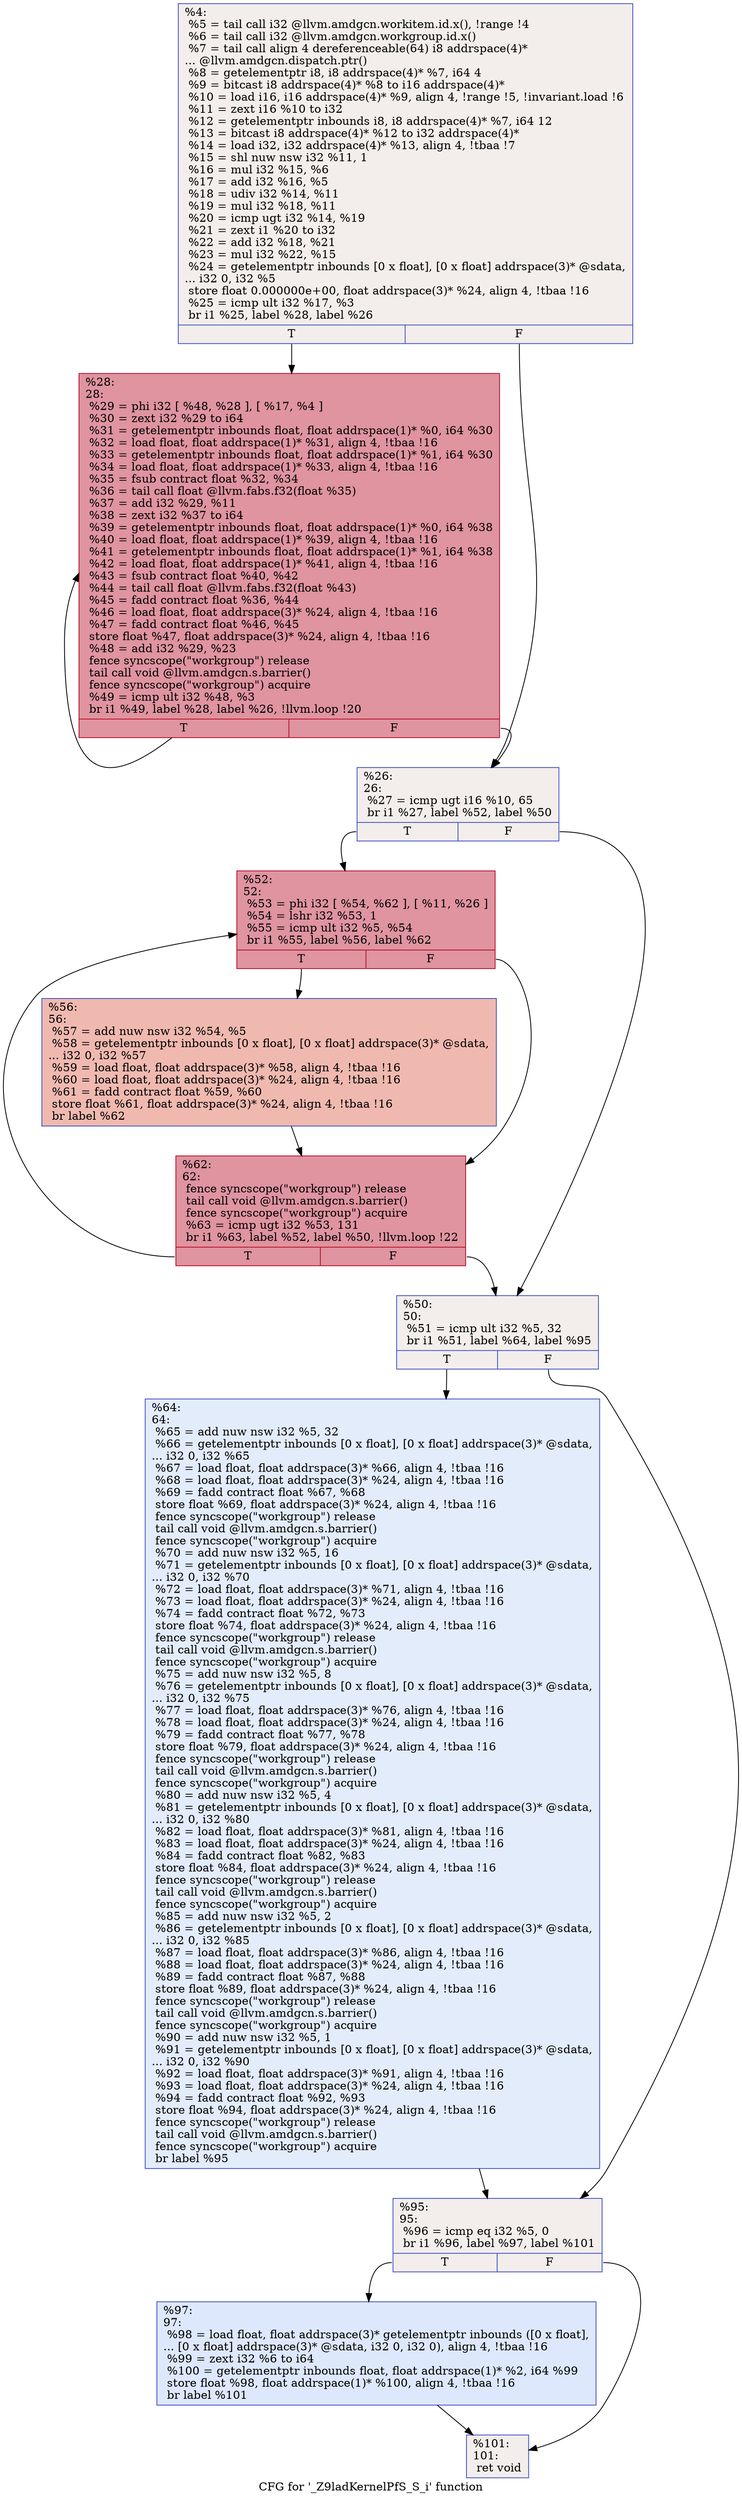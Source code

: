 digraph "CFG for '_Z9ladKernelPfS_S_i' function" {
	label="CFG for '_Z9ladKernelPfS_S_i' function";

	Node0x64c02c0 [shape=record,color="#3d50c3ff", style=filled, fillcolor="#e3d9d370",label="{%4:\l  %5 = tail call i32 @llvm.amdgcn.workitem.id.x(), !range !4\l  %6 = tail call i32 @llvm.amdgcn.workgroup.id.x()\l  %7 = tail call align 4 dereferenceable(64) i8 addrspace(4)*\l... @llvm.amdgcn.dispatch.ptr()\l  %8 = getelementptr i8, i8 addrspace(4)* %7, i64 4\l  %9 = bitcast i8 addrspace(4)* %8 to i16 addrspace(4)*\l  %10 = load i16, i16 addrspace(4)* %9, align 4, !range !5, !invariant.load !6\l  %11 = zext i16 %10 to i32\l  %12 = getelementptr inbounds i8, i8 addrspace(4)* %7, i64 12\l  %13 = bitcast i8 addrspace(4)* %12 to i32 addrspace(4)*\l  %14 = load i32, i32 addrspace(4)* %13, align 4, !tbaa !7\l  %15 = shl nuw nsw i32 %11, 1\l  %16 = mul i32 %15, %6\l  %17 = add i32 %16, %5\l  %18 = udiv i32 %14, %11\l  %19 = mul i32 %18, %11\l  %20 = icmp ugt i32 %14, %19\l  %21 = zext i1 %20 to i32\l  %22 = add i32 %18, %21\l  %23 = mul i32 %22, %15\l  %24 = getelementptr inbounds [0 x float], [0 x float] addrspace(3)* @sdata,\l... i32 0, i32 %5\l  store float 0.000000e+00, float addrspace(3)* %24, align 4, !tbaa !16\l  %25 = icmp ult i32 %17, %3\l  br i1 %25, label %28, label %26\l|{<s0>T|<s1>F}}"];
	Node0x64c02c0:s0 -> Node0x64c3650;
	Node0x64c02c0:s1 -> Node0x64c36e0;
	Node0x64c36e0 [shape=record,color="#3d50c3ff", style=filled, fillcolor="#e3d9d370",label="{%26:\l26:                                               \l  %27 = icmp ugt i16 %10, 65\l  br i1 %27, label %52, label %50\l|{<s0>T|<s1>F}}"];
	Node0x64c36e0:s0 -> Node0x64c38b0;
	Node0x64c36e0:s1 -> Node0x64c3900;
	Node0x64c3650 [shape=record,color="#b70d28ff", style=filled, fillcolor="#b70d2870",label="{%28:\l28:                                               \l  %29 = phi i32 [ %48, %28 ], [ %17, %4 ]\l  %30 = zext i32 %29 to i64\l  %31 = getelementptr inbounds float, float addrspace(1)* %0, i64 %30\l  %32 = load float, float addrspace(1)* %31, align 4, !tbaa !16\l  %33 = getelementptr inbounds float, float addrspace(1)* %1, i64 %30\l  %34 = load float, float addrspace(1)* %33, align 4, !tbaa !16\l  %35 = fsub contract float %32, %34\l  %36 = tail call float @llvm.fabs.f32(float %35)\l  %37 = add i32 %29, %11\l  %38 = zext i32 %37 to i64\l  %39 = getelementptr inbounds float, float addrspace(1)* %0, i64 %38\l  %40 = load float, float addrspace(1)* %39, align 4, !tbaa !16\l  %41 = getelementptr inbounds float, float addrspace(1)* %1, i64 %38\l  %42 = load float, float addrspace(1)* %41, align 4, !tbaa !16\l  %43 = fsub contract float %40, %42\l  %44 = tail call float @llvm.fabs.f32(float %43)\l  %45 = fadd contract float %36, %44\l  %46 = load float, float addrspace(3)* %24, align 4, !tbaa !16\l  %47 = fadd contract float %46, %45\l  store float %47, float addrspace(3)* %24, align 4, !tbaa !16\l  %48 = add i32 %29, %23\l  fence syncscope(\"workgroup\") release\l  tail call void @llvm.amdgcn.s.barrier()\l  fence syncscope(\"workgroup\") acquire\l  %49 = icmp ult i32 %48, %3\l  br i1 %49, label %28, label %26, !llvm.loop !20\l|{<s0>T|<s1>F}}"];
	Node0x64c3650:s0 -> Node0x64c3650;
	Node0x64c3650:s1 -> Node0x64c36e0;
	Node0x64c3900 [shape=record,color="#3d50c3ff", style=filled, fillcolor="#e3d9d370",label="{%50:\l50:                                               \l  %51 = icmp ult i32 %5, 32\l  br i1 %51, label %64, label %95\l|{<s0>T|<s1>F}}"];
	Node0x64c3900:s0 -> Node0x64c5470;
	Node0x64c3900:s1 -> Node0x64c54c0;
	Node0x64c38b0 [shape=record,color="#b70d28ff", style=filled, fillcolor="#b70d2870",label="{%52:\l52:                                               \l  %53 = phi i32 [ %54, %62 ], [ %11, %26 ]\l  %54 = lshr i32 %53, 1\l  %55 = icmp ult i32 %5, %54\l  br i1 %55, label %56, label %62\l|{<s0>T|<s1>F}}"];
	Node0x64c38b0:s0 -> Node0x64c5890;
	Node0x64c38b0:s1 -> Node0x64c5630;
	Node0x64c5890 [shape=record,color="#3d50c3ff", style=filled, fillcolor="#de614d70",label="{%56:\l56:                                               \l  %57 = add nuw nsw i32 %54, %5\l  %58 = getelementptr inbounds [0 x float], [0 x float] addrspace(3)* @sdata,\l... i32 0, i32 %57\l  %59 = load float, float addrspace(3)* %58, align 4, !tbaa !16\l  %60 = load float, float addrspace(3)* %24, align 4, !tbaa !16\l  %61 = fadd contract float %59, %60\l  store float %61, float addrspace(3)* %24, align 4, !tbaa !16\l  br label %62\l}"];
	Node0x64c5890 -> Node0x64c5630;
	Node0x64c5630 [shape=record,color="#b70d28ff", style=filled, fillcolor="#b70d2870",label="{%62:\l62:                                               \l  fence syncscope(\"workgroup\") release\l  tail call void @llvm.amdgcn.s.barrier()\l  fence syncscope(\"workgroup\") acquire\l  %63 = icmp ugt i32 %53, 131\l  br i1 %63, label %52, label %50, !llvm.loop !22\l|{<s0>T|<s1>F}}"];
	Node0x64c5630:s0 -> Node0x64c38b0;
	Node0x64c5630:s1 -> Node0x64c3900;
	Node0x64c5470 [shape=record,color="#3d50c3ff", style=filled, fillcolor="#bfd3f670",label="{%64:\l64:                                               \l  %65 = add nuw nsw i32 %5, 32\l  %66 = getelementptr inbounds [0 x float], [0 x float] addrspace(3)* @sdata,\l... i32 0, i32 %65\l  %67 = load float, float addrspace(3)* %66, align 4, !tbaa !16\l  %68 = load float, float addrspace(3)* %24, align 4, !tbaa !16\l  %69 = fadd contract float %67, %68\l  store float %69, float addrspace(3)* %24, align 4, !tbaa !16\l  fence syncscope(\"workgroup\") release\l  tail call void @llvm.amdgcn.s.barrier()\l  fence syncscope(\"workgroup\") acquire\l  %70 = add nuw nsw i32 %5, 16\l  %71 = getelementptr inbounds [0 x float], [0 x float] addrspace(3)* @sdata,\l... i32 0, i32 %70\l  %72 = load float, float addrspace(3)* %71, align 4, !tbaa !16\l  %73 = load float, float addrspace(3)* %24, align 4, !tbaa !16\l  %74 = fadd contract float %72, %73\l  store float %74, float addrspace(3)* %24, align 4, !tbaa !16\l  fence syncscope(\"workgroup\") release\l  tail call void @llvm.amdgcn.s.barrier()\l  fence syncscope(\"workgroup\") acquire\l  %75 = add nuw nsw i32 %5, 8\l  %76 = getelementptr inbounds [0 x float], [0 x float] addrspace(3)* @sdata,\l... i32 0, i32 %75\l  %77 = load float, float addrspace(3)* %76, align 4, !tbaa !16\l  %78 = load float, float addrspace(3)* %24, align 4, !tbaa !16\l  %79 = fadd contract float %77, %78\l  store float %79, float addrspace(3)* %24, align 4, !tbaa !16\l  fence syncscope(\"workgroup\") release\l  tail call void @llvm.amdgcn.s.barrier()\l  fence syncscope(\"workgroup\") acquire\l  %80 = add nuw nsw i32 %5, 4\l  %81 = getelementptr inbounds [0 x float], [0 x float] addrspace(3)* @sdata,\l... i32 0, i32 %80\l  %82 = load float, float addrspace(3)* %81, align 4, !tbaa !16\l  %83 = load float, float addrspace(3)* %24, align 4, !tbaa !16\l  %84 = fadd contract float %82, %83\l  store float %84, float addrspace(3)* %24, align 4, !tbaa !16\l  fence syncscope(\"workgroup\") release\l  tail call void @llvm.amdgcn.s.barrier()\l  fence syncscope(\"workgroup\") acquire\l  %85 = add nuw nsw i32 %5, 2\l  %86 = getelementptr inbounds [0 x float], [0 x float] addrspace(3)* @sdata,\l... i32 0, i32 %85\l  %87 = load float, float addrspace(3)* %86, align 4, !tbaa !16\l  %88 = load float, float addrspace(3)* %24, align 4, !tbaa !16\l  %89 = fadd contract float %87, %88\l  store float %89, float addrspace(3)* %24, align 4, !tbaa !16\l  fence syncscope(\"workgroup\") release\l  tail call void @llvm.amdgcn.s.barrier()\l  fence syncscope(\"workgroup\") acquire\l  %90 = add nuw nsw i32 %5, 1\l  %91 = getelementptr inbounds [0 x float], [0 x float] addrspace(3)* @sdata,\l... i32 0, i32 %90\l  %92 = load float, float addrspace(3)* %91, align 4, !tbaa !16\l  %93 = load float, float addrspace(3)* %24, align 4, !tbaa !16\l  %94 = fadd contract float %92, %93\l  store float %94, float addrspace(3)* %24, align 4, !tbaa !16\l  fence syncscope(\"workgroup\") release\l  tail call void @llvm.amdgcn.s.barrier()\l  fence syncscope(\"workgroup\") acquire\l  br label %95\l}"];
	Node0x64c5470 -> Node0x64c54c0;
	Node0x64c54c0 [shape=record,color="#3d50c3ff", style=filled, fillcolor="#e3d9d370",label="{%95:\l95:                                               \l  %96 = icmp eq i32 %5, 0\l  br i1 %96, label %97, label %101\l|{<s0>T|<s1>F}}"];
	Node0x64c54c0:s0 -> Node0x64c8140;
	Node0x64c54c0:s1 -> Node0x64c8190;
	Node0x64c8140 [shape=record,color="#3d50c3ff", style=filled, fillcolor="#b2ccfb70",label="{%97:\l97:                                               \l  %98 = load float, float addrspace(3)* getelementptr inbounds ([0 x float],\l... [0 x float] addrspace(3)* @sdata, i32 0, i32 0), align 4, !tbaa !16\l  %99 = zext i32 %6 to i64\l  %100 = getelementptr inbounds float, float addrspace(1)* %2, i64 %99\l  store float %98, float addrspace(1)* %100, align 4, !tbaa !16\l  br label %101\l}"];
	Node0x64c8140 -> Node0x64c8190;
	Node0x64c8190 [shape=record,color="#3d50c3ff", style=filled, fillcolor="#e3d9d370",label="{%101:\l101:                                              \l  ret void\l}"];
}
